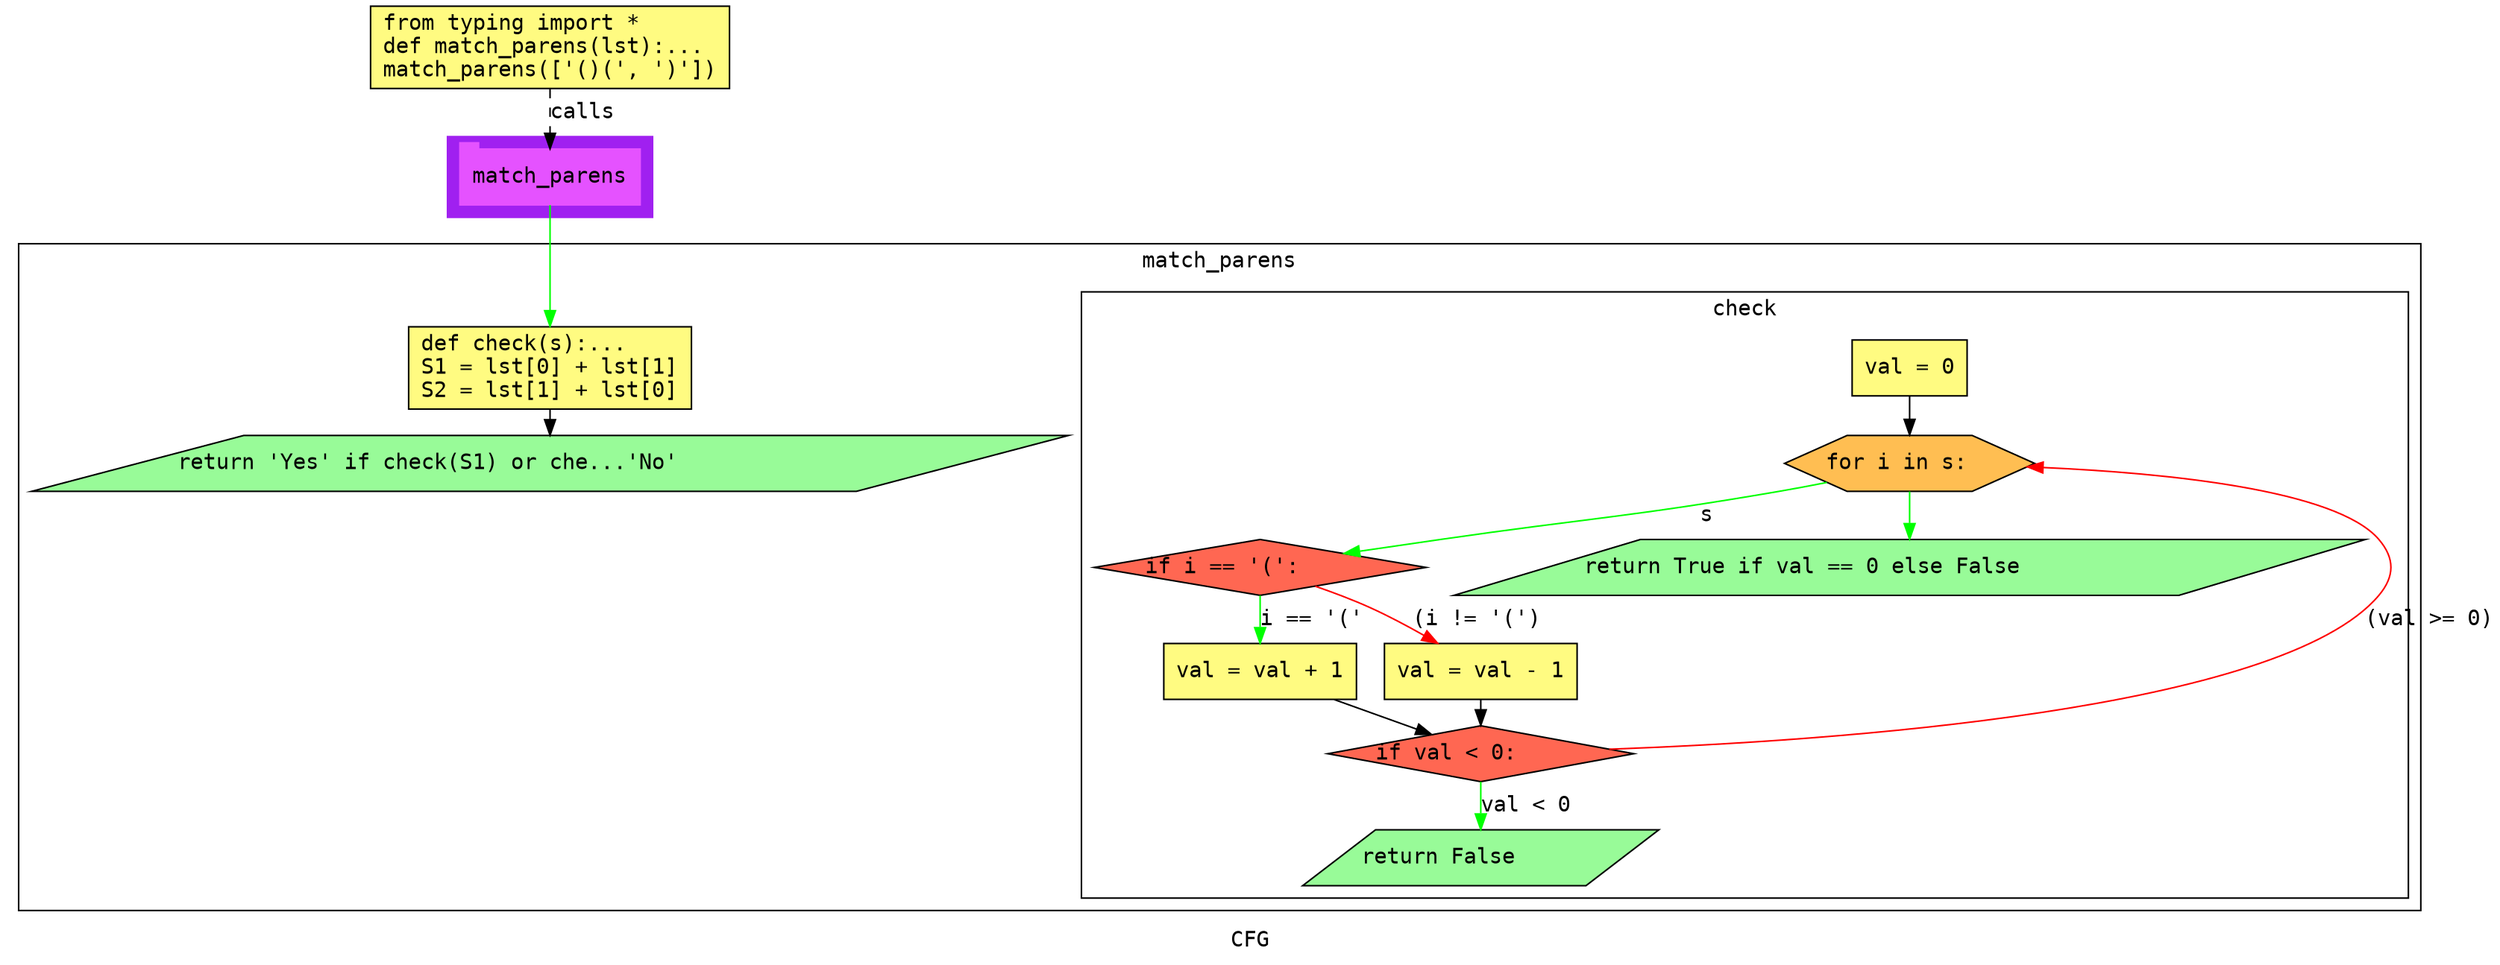 digraph cluster112CFG {
	graph [bb="0,0,1557,613.5",
		compound=True,
		fontname="DejaVu Sans Mono",
		label=CFG,
		lheight=0.21,
		lp="778.5,11.5",
		lwidth=0.35,
		pack=False,
		rankdir=TB,
		ranksep=0.02
	];
	node [fontname="DejaVu Sans Mono",
		label="\N"
	];
	edge [fontname="DejaVu Sans Mono"];
	subgraph cluster_1 {
		graph [bb="272,477.5,404,529.5",
			color=purple,
			compound=true,
			fontname="DejaVu Sans Mono",
			label="",
			rankdir=TB,
			ranksep=0.02,
			shape=tab,
			style=filled
		];
		node [fontname="DejaVu Sans Mono"];
		edge [fontname="DejaVu Sans Mono"];
		20	[color="#E552FF",
			height=0.5,
			label=match_parens,
			linenum="[18]",
			pos="338,503.5",
			shape=tab,
			style=filled,
			width=1.6111];
	}
	subgraph cluster0match_parens {
		graph [bb="8,31,1510,460.5",
			compound=True,
			fontname="DejaVu Sans Mono",
			label=match_parens,
			lheight=0.21,
			lp="759,449",
			lwidth=1.39,
			pack=False,
			rankdir=TB,
			ranksep=0.02
		];
		node [fontname="DejaVu Sans Mono"];
		edge [fontname="DejaVu Sans Mono"];
		subgraph cluster0check {
			graph [bb="668,39,1502,429.5",
				compound=True,
				fontname="DejaVu Sans Mono",
				label=check,
				lheight=0.21,
				lp="1085,418",
				lwidth=0.58,
				pack=False,
				rankdir=TB,
				ranksep=0.02
			];
			node [fontname="DejaVu Sans Mono"];
			edge [fontname="DejaVu Sans Mono"];
			5	[fillcolor="#FFFB81",
				height=0.5,
				label="val = 0\l",
				linenum="[4]",
				pos="1191,380.5",
				shape=rectangle,
				style="filled,solid",
				width=1.0278];
			6	[fillcolor="#FFBE52",
				height=0.5,
				label="for i in s:\l",
				linenum="[5]",
				pos="1191,319",
				shape=hexagon,
				style="filled,solid",
				width=2.2306];
			5 -> 6	[color=black,
				pos="e,1191,337.38 1191,362.29 1191,357.64 1191,352.5 1191,347.44"];
			7	[fillcolor="#FF6752",
				height=0.5,
				label="if i == '(':\l",
				linenum="[6]",
				pos="783,252",
				shape=diamond,
				style="filled,solid",
				width=2.9617];
			6 -> 7	[color=green,
				label=s,
				lp="1056.5,285.5",
				pos="e,837,260.92 1137.8,306.79 1127.6,304.76 1117,302.75 1107,301 1094.3,298.78 937.67,275.71 846.92,262.38"];
			8	[fillcolor="#98fb98",
				height=0.5,
				label="return True if val == 0 else False\l",
				linenum="[12]",
				pos="1191,252",
				shape=parallelogram,
				style="filled,solid",
				width=7.8617];
			6 -> 8	[color=green,
				pos="e,1191,270.19 1191,300.92 1191,294.7 1191,287.5 1191,280.6"];
			9	[fillcolor="#FFFB81",
				height=0.5,
				label="val = val + 1\l",
				linenum="[7]",
				pos="783,185",
				shape=rectangle,
				style="filled,solid",
				width=1.7222];
			7 -> 9	[color=green,
				label="i == '('",
				lp="816.5,218.5",
				pos="e,783,203.19 783,233.92 783,227.7 783,220.5 783,213.6"];
			11	[fillcolor="#FFFB81",
				height=0.5,
				label="val = val - 1\l",
				linenum="[9]",
				pos="925,185",
				shape=rectangle,
				style="filled,solid",
				width=1.7222];
			7 -> 11	[color=red,
				label="(i != '(')",
				lp="922.5,218.5",
				pos="e,897.26,203.12 818.51,239.86 830,235.89 842.69,231.13 854,226 865.48,220.8 877.56,214.37 888.44,208.2"];
			10	[fillcolor="#FF6752",
				height=0.5,
				label="if val < 0:\l",
				linenum="[10]",
				pos="925,132",
				shape=diamond,
				style="filled,solid",
				width=2.7319];
			9 -> 10	[color=black,
				pos="e,893.31,144.38 830.68,166.88 847.92,160.68 867.23,153.75 883.86,147.78"];
			10 -> 6	[color=red,
				label="(val >= 0)",
				lp="1515.5,218.5",
				pos="e,1265.4,316.35 1004.9,135.35 1144.3,141.33 1423,162.17 1483,234 1493.3,246.28 1493.4,257.8 1483,270 1456.8,300.87 1352.1,311.93 \
1275.5,315.86"];
			12	[fillcolor="#98fb98",
				height=0.5,
				label="return False\l",
				linenum="[11]",
				pos="925,65",
				shape=parallelogram,
				style="filled,solid",
				width=3.0706];
			10 -> 12	[color=green,
				label="val < 0",
				lp="954,98.5",
				pos="e,925,83.19 925,113.92 925,107.7 925,100.5 925,93.6"];
			11 -> 10	[color=black,
				pos="e,925,150.25 925,166.73 925,164.66 925,162.5 925,160.32"];
		}
		3	[fillcolor="#FFFB81",
			height=0.73611,
			label="def check(s):...\lS1 = lst[0] + lst[1]\lS2 = lst[1] + lst[0]\l",
			linenum="[3, 14, 15]",
			pos="338,380.5",
			shape=rectangle,
			style="filled,solid",
			width=2.5278];
		17	[fillcolor="#98fb98",
			height=0.5,
			label="return 'Yes' if check(S1) or che...'No'\l",
			linenum="[16]",
			pos="338,319",
			shape=parallelogram,
			style="filled,solid",
			width=8.947];
		3 -> 17	[color=black,
			pos="e,338,337.14 338,353.92 338,351.71 338,349.46 338,347.23"];
	}
	1	[fillcolor="#FFFB81",
		height=0.73611,
		label="from typing import *\ldef match_parens(lst):...\lmatch_parens(['()(', ')'])\l",
		linenum="[1]",
		pos="338,587",
		shape=rectangle,
		style="filled,solid",
		width=3.2083];
	1 -> 20	[label=calls,
		lp="359,545",
		pos="e,338,521.63 338,560.21 338,551.16 338,540.97 338,531.8",
		style=dashed];
	20 -> 3	[color=green,
		pos="e,338,407.38 338,485.42 338,467.87 338,440.03 338,417.58"];
}
